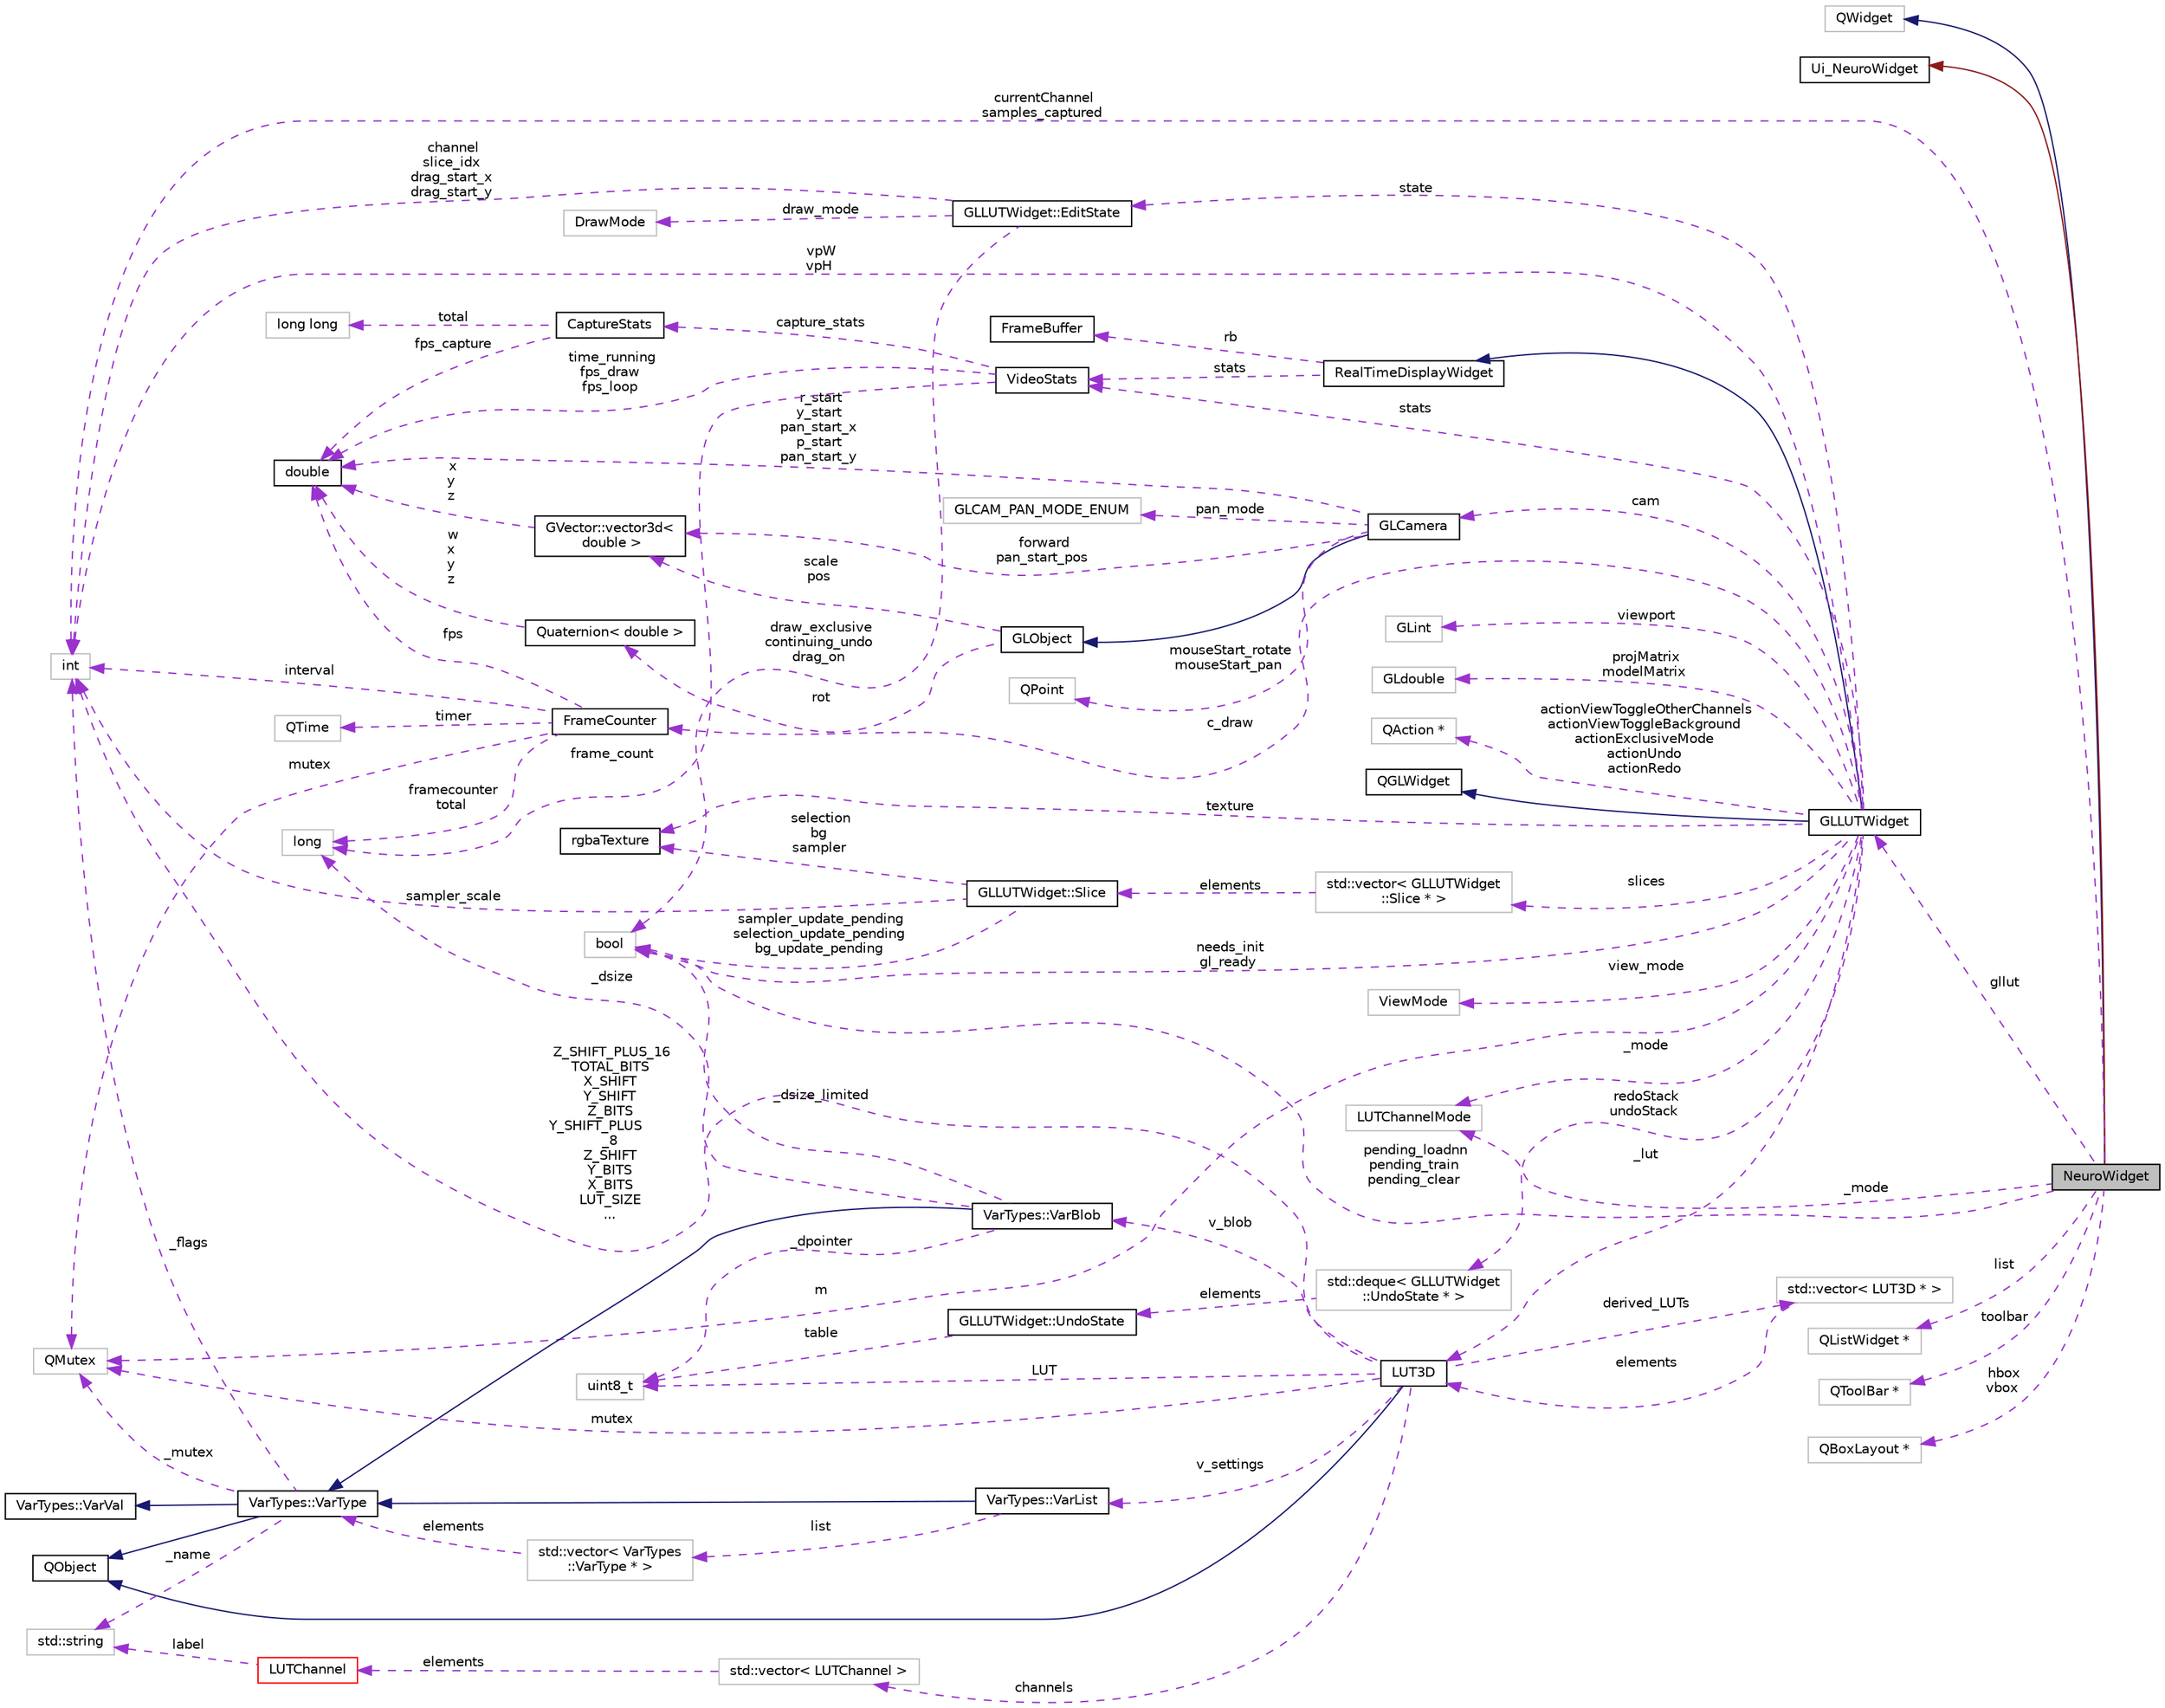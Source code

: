 digraph "NeuroWidget"
{
 // INTERACTIVE_SVG=YES
  edge [fontname="Helvetica",fontsize="10",labelfontname="Helvetica",labelfontsize="10"];
  node [fontname="Helvetica",fontsize="10",shape=record];
  rankdir="LR";
  Node1 [label="NeuroWidget",height=0.2,width=0.4,color="black", fillcolor="grey75", style="filled", fontcolor="black"];
  Node2 -> Node1 [dir="back",color="midnightblue",fontsize="10",style="solid",fontname="Helvetica"];
  Node2 [label="QWidget",height=0.2,width=0.4,color="grey75", fillcolor="white", style="filled"];
  Node3 -> Node1 [dir="back",color="firebrick4",fontsize="10",style="solid",fontname="Helvetica"];
  Node3 [label="Ui_NeuroWidget",height=0.2,width=0.4,color="black", fillcolor="white", style="filled",URL="$dc/dea/class_ui___neuro_widget.html"];
  Node4 -> Node1 [dir="back",color="darkorchid3",fontsize="10",style="dashed",label=" gllut" ,fontname="Helvetica"];
  Node4 [label="GLLUTWidget",height=0.2,width=0.4,color="black", fillcolor="white", style="filled",URL="$db/dc5/class_g_l_l_u_t_widget.html",tooltip="An OpenGL-based editor for 3D Color LUTs of type LUT3D. "];
  Node5 -> Node4 [dir="back",color="midnightblue",fontsize="10",style="solid",fontname="Helvetica"];
  Node5 [label="QGLWidget",height=0.2,width=0.4,color="black", fillcolor="white", style="filled",URL="$db/d46/class_q_g_l_widget.html"];
  Node6 -> Node4 [dir="back",color="midnightblue",fontsize="10",style="solid",fontname="Helvetica"];
  Node6 [label="RealTimeDisplayWidget",height=0.2,width=0.4,color="black", fillcolor="white", style="filled",URL="$d9/dd2/class_real_time_display_widget.html",tooltip="A base-class for all visualization-related display-widgets. "];
  Node7 -> Node6 [dir="back",color="darkorchid3",fontsize="10",style="dashed",label=" rb" ,fontname="Helvetica"];
  Node7 [label="FrameBuffer",height=0.2,width=0.4,color="black", fillcolor="white", style="filled",URL="$d8/d23/class_frame_buffer.html",tooltip="A RingBuffer consisting of items of type FrameData. "];
  Node8 -> Node6 [dir="back",color="darkorchid3",fontsize="10",style="dashed",label=" stats" ,fontname="Helvetica"];
  Node8 [label="VideoStats",height=0.2,width=0.4,color="black", fillcolor="white", style="filled",URL="$d7/d91/class_video_stats.html",tooltip="A class for storing video display statistics. "];
  Node9 -> Node8 [dir="back",color="darkorchid3",fontsize="10",style="dashed",label=" time_running\nfps_draw\nfps_loop" ,fontname="Helvetica"];
  Node9 [label="double",height=0.2,width=0.4,color="black", fillcolor="white", style="filled",URL="$df/de6/classdouble.html"];
  Node10 -> Node8 [dir="back",color="darkorchid3",fontsize="10",style="dashed",label=" frame_count" ,fontname="Helvetica"];
  Node10 [label="long",height=0.2,width=0.4,color="grey75", fillcolor="white", style="filled"];
  Node11 -> Node8 [dir="back",color="darkorchid3",fontsize="10",style="dashed",label=" capture_stats" ,fontname="Helvetica"];
  Node11 [label="CaptureStats",height=0.2,width=0.4,color="black", fillcolor="white", style="filled",URL="$dc/d3f/class_capture_stats.html",tooltip="A class for storing capture statistics. "];
  Node9 -> Node11 [dir="back",color="darkorchid3",fontsize="10",style="dashed",label=" fps_capture" ,fontname="Helvetica"];
  Node12 -> Node11 [dir="back",color="darkorchid3",fontsize="10",style="dashed",label=" total" ,fontname="Helvetica"];
  Node12 [label="long long",height=0.2,width=0.4,color="grey75", fillcolor="white", style="filled"];
  Node13 -> Node4 [dir="back",color="darkorchid3",fontsize="10",style="dashed",label=" c_draw" ,fontname="Helvetica"];
  Node13 [label="FrameCounter",height=0.2,width=0.4,color="black", fillcolor="white", style="filled",URL="$db/ded/class_frame_counter.html",tooltip="A class for frame counting and frame-rate measurements. "];
  Node9 -> Node13 [dir="back",color="darkorchid3",fontsize="10",style="dashed",label=" fps" ,fontname="Helvetica"];
  Node14 -> Node13 [dir="back",color="darkorchid3",fontsize="10",style="dashed",label=" timer" ,fontname="Helvetica"];
  Node14 [label="QTime",height=0.2,width=0.4,color="grey75", fillcolor="white", style="filled"];
  Node15 -> Node13 [dir="back",color="darkorchid3",fontsize="10",style="dashed",label=" interval" ,fontname="Helvetica"];
  Node15 [label="int",height=0.2,width=0.4,color="grey75", fillcolor="white", style="filled"];
  Node10 -> Node13 [dir="back",color="darkorchid3",fontsize="10",style="dashed",label=" framecounter\ntotal" ,fontname="Helvetica"];
  Node16 -> Node13 [dir="back",color="darkorchid3",fontsize="10",style="dashed",label=" mutex" ,fontname="Helvetica"];
  Node16 [label="QMutex",height=0.2,width=0.4,color="grey75", fillcolor="white", style="filled"];
  Node17 -> Node4 [dir="back",color="darkorchid3",fontsize="10",style="dashed",label=" cam" ,fontname="Helvetica"];
  Node17 [label="GLCamera",height=0.2,width=0.4,color="black", fillcolor="white", style="filled",URL="$da/d43/class_g_l_camera.html",tooltip="An OpenGL camera class. "];
  Node18 -> Node17 [dir="back",color="midnightblue",fontsize="10",style="solid",fontname="Helvetica"];
  Node18 [label="GLObject",height=0.2,width=0.4,color="black", fillcolor="white", style="filled",URL="$d8/db9/class_g_l_object.html",tooltip="A baseclass for all GL scene-objects it carries full 3d pose information (position, rotation) and scaling in object-aligned coordinate space. "];
  Node19 -> Node18 [dir="back",color="darkorchid3",fontsize="10",style="dashed",label=" rot" ,fontname="Helvetica"];
  Node19 [label="Quaternion\< double \>",height=0.2,width=0.4,color="black", fillcolor="white", style="filled",URL="$dc/de3/class_quaternion.html"];
  Node9 -> Node19 [dir="back",color="darkorchid3",fontsize="10",style="dashed",label=" w\nx\ny\nz" ,fontname="Helvetica"];
  Node20 -> Node18 [dir="back",color="darkorchid3",fontsize="10",style="dashed",label=" scale\npos" ,fontname="Helvetica"];
  Node20 [label="GVector::vector3d\<\l double \>",height=0.2,width=0.4,color="black", fillcolor="white", style="filled",URL="$d7/db8/class_g_vector_1_1vector3d.html"];
  Node9 -> Node20 [dir="back",color="darkorchid3",fontsize="10",style="dashed",label=" x\ny\nz" ,fontname="Helvetica"];
  Node9 -> Node17 [dir="back",color="darkorchid3",fontsize="10",style="dashed",label=" r_start\ny_start\npan_start_x\np_start\npan_start_y" ,fontname="Helvetica"];
  Node21 -> Node17 [dir="back",color="darkorchid3",fontsize="10",style="dashed",label=" pan_mode" ,fontname="Helvetica"];
  Node21 [label="GLCAM_PAN_MODE_ENUM",height=0.2,width=0.4,color="grey75", fillcolor="white", style="filled"];
  Node22 -> Node17 [dir="back",color="darkorchid3",fontsize="10",style="dashed",label=" mouseStart_rotate\nmouseStart_pan" ,fontname="Helvetica"];
  Node22 [label="QPoint",height=0.2,width=0.4,color="grey75", fillcolor="white", style="filled"];
  Node20 -> Node17 [dir="back",color="darkorchid3",fontsize="10",style="dashed",label=" forward\npan_start_pos" ,fontname="Helvetica"];
  Node23 -> Node4 [dir="back",color="darkorchid3",fontsize="10",style="dashed",label=" viewport" ,fontname="Helvetica"];
  Node23 [label="GLint",height=0.2,width=0.4,color="grey75", fillcolor="white", style="filled"];
  Node24 -> Node4 [dir="back",color="darkorchid3",fontsize="10",style="dashed",label=" _mode" ,fontname="Helvetica"];
  Node24 [label="LUTChannelMode",height=0.2,width=0.4,color="grey75", fillcolor="white", style="filled"];
  Node25 -> Node4 [dir="back",color="darkorchid3",fontsize="10",style="dashed",label=" state" ,fontname="Helvetica"];
  Node25 [label="GLLUTWidget::EditState",height=0.2,width=0.4,color="black", fillcolor="white", style="filled",URL="$d5/d4f/class_g_l_l_u_t_widget_1_1_edit_state.html"];
  Node15 -> Node25 [dir="back",color="darkorchid3",fontsize="10",style="dashed",label=" channel\nslice_idx\ndrag_start_x\ndrag_start_y" ,fontname="Helvetica"];
  Node26 -> Node25 [dir="back",color="darkorchid3",fontsize="10",style="dashed",label=" draw_exclusive\ncontinuing_undo\ndrag_on" ,fontname="Helvetica"];
  Node26 [label="bool",height=0.2,width=0.4,color="grey75", fillcolor="white", style="filled"];
  Node27 -> Node25 [dir="back",color="darkorchid3",fontsize="10",style="dashed",label=" draw_mode" ,fontname="Helvetica"];
  Node27 [label="DrawMode",height=0.2,width=0.4,color="grey75", fillcolor="white", style="filled"];
  Node28 -> Node4 [dir="back",color="darkorchid3",fontsize="10",style="dashed",label=" _lut" ,fontname="Helvetica"];
  Node28 [label="LUT3D",height=0.2,width=0.4,color="black", fillcolor="white", style="filled",URL="$d7/d15/class_l_u_t3_d.html",tooltip="A general 3D LUT class, allowing fast bit-wise lookup. "];
  Node29 -> Node28 [dir="back",color="midnightblue",fontsize="10",style="solid",fontname="Helvetica"];
  Node29 [label="QObject",height=0.2,width=0.4,color="black", fillcolor="white", style="filled",URL="$dc/d4f/class_q_object.html"];
  Node30 -> Node28 [dir="back",color="darkorchid3",fontsize="10",style="dashed",label=" v_settings" ,fontname="Helvetica"];
  Node30 [label="VarTypes::VarList",height=0.2,width=0.4,color="black", fillcolor="white", style="filled",URL="$d1/d74/class_var_types_1_1_var_list.html",tooltip="This is the list type of the VarTypes system. "];
  Node31 -> Node30 [dir="back",color="midnightblue",fontsize="10",style="solid",fontname="Helvetica"];
  Node31 [label="VarTypes::VarType",height=0.2,width=0.4,color="black", fillcolor="white", style="filled",URL="$d4/d59/class_var_types_1_1_var_type.html",tooltip="The base class of the VarTypes system. "];
  Node29 -> Node31 [dir="back",color="midnightblue",fontsize="10",style="solid",fontname="Helvetica"];
  Node32 -> Node31 [dir="back",color="midnightblue",fontsize="10",style="solid",fontname="Helvetica"];
  Node32 [label="VarTypes::VarVal",height=0.2,width=0.4,color="black", fillcolor="white", style="filled",URL="$d6/de8/class_var_types_1_1_var_val.html"];
  Node15 -> Node31 [dir="back",color="darkorchid3",fontsize="10",style="dashed",label=" _flags" ,fontname="Helvetica"];
  Node33 -> Node31 [dir="back",color="darkorchid3",fontsize="10",style="dashed",label=" _name" ,fontname="Helvetica"];
  Node33 [label="std::string",height=0.2,width=0.4,color="grey75", fillcolor="white", style="filled",tooltip="STL class. "];
  Node16 -> Node31 [dir="back",color="darkorchid3",fontsize="10",style="dashed",label=" _mutex" ,fontname="Helvetica"];
  Node34 -> Node30 [dir="back",color="darkorchid3",fontsize="10",style="dashed",label=" list" ,fontname="Helvetica"];
  Node34 [label="std::vector\< VarTypes\l::VarType * \>",height=0.2,width=0.4,color="grey75", fillcolor="white", style="filled"];
  Node31 -> Node34 [dir="back",color="darkorchid3",fontsize="10",style="dashed",label=" elements" ,fontname="Helvetica"];
  Node35 -> Node28 [dir="back",color="darkorchid3",fontsize="10",style="dashed",label=" derived_LUTs" ,fontname="Helvetica"];
  Node35 [label="std::vector\< LUT3D * \>",height=0.2,width=0.4,color="grey75", fillcolor="white", style="filled"];
  Node28 -> Node35 [dir="back",color="darkorchid3",fontsize="10",style="dashed",label=" elements" ,fontname="Helvetica"];
  Node36 -> Node28 [dir="back",color="darkorchid3",fontsize="10",style="dashed",label=" v_blob" ,fontname="Helvetica"];
  Node36 [label="VarTypes::VarBlob",height=0.2,width=0.4,color="black", fillcolor="white", style="filled",URL="$d3/dac/class_var_types_1_1_var_blob.html",tooltip="A Vartype for storing binary data. "];
  Node31 -> Node36 [dir="back",color="midnightblue",fontsize="10",style="solid",fontname="Helvetica"];
  Node26 -> Node36 [dir="back",color="darkorchid3",fontsize="10",style="dashed",label=" _dsize_limited" ,fontname="Helvetica"];
  Node37 -> Node36 [dir="back",color="darkorchid3",fontsize="10",style="dashed",label=" _dpointer" ,fontname="Helvetica"];
  Node37 [label="uint8_t",height=0.2,width=0.4,color="grey75", fillcolor="white", style="filled"];
  Node10 -> Node36 [dir="back",color="darkorchid3",fontsize="10",style="dashed",label=" _dsize" ,fontname="Helvetica"];
  Node15 -> Node28 [dir="back",color="darkorchid3",fontsize="10",style="dashed",label=" Z_SHIFT_PLUS_16\nTOTAL_BITS\nX_SHIFT\nY_SHIFT\nZ_BITS\nY_SHIFT_PLUS\l_8\nZ_SHIFT\nY_BITS\nX_BITS\nLUT_SIZE\n..." ,fontname="Helvetica"];
  Node37 -> Node28 [dir="back",color="darkorchid3",fontsize="10",style="dashed",label=" LUT" ,fontname="Helvetica"];
  Node16 -> Node28 [dir="back",color="darkorchid3",fontsize="10",style="dashed",label=" mutex" ,fontname="Helvetica"];
  Node38 -> Node28 [dir="back",color="darkorchid3",fontsize="10",style="dashed",label=" channels" ,fontname="Helvetica"];
  Node38 [label="std::vector\< LUTChannel \>",height=0.2,width=0.4,color="grey75", fillcolor="white", style="filled"];
  Node39 -> Node38 [dir="back",color="darkorchid3",fontsize="10",style="dashed",label=" elements" ,fontname="Helvetica"];
  Node39 [label="LUTChannel",height=0.2,width=0.4,color="red", fillcolor="white", style="filled",URL="$d3/d66/class_l_u_t_channel.html",tooltip="A text and color-label for a channel used in the LUT3D class. "];
  Node33 -> Node39 [dir="back",color="darkorchid3",fontsize="10",style="dashed",label=" label" ,fontname="Helvetica"];
  Node40 -> Node4 [dir="back",color="darkorchid3",fontsize="10",style="dashed",label=" projMatrix\nmodelMatrix" ,fontname="Helvetica"];
  Node40 [label="GLdouble",height=0.2,width=0.4,color="grey75", fillcolor="white", style="filled"];
  Node41 -> Node4 [dir="back",color="darkorchid3",fontsize="10",style="dashed",label=" actionViewToggleOtherChannels\nactionViewToggleBackground\nactionExclusiveMode\nactionUndo\nactionRedo" ,fontname="Helvetica"];
  Node41 [label="QAction *",height=0.2,width=0.4,color="grey75", fillcolor="white", style="filled"];
  Node8 -> Node4 [dir="back",color="darkorchid3",fontsize="10",style="dashed",label=" stats" ,fontname="Helvetica"];
  Node15 -> Node4 [dir="back",color="darkorchid3",fontsize="10",style="dashed",label=" vpW\nvpH" ,fontname="Helvetica"];
  Node26 -> Node4 [dir="back",color="darkorchid3",fontsize="10",style="dashed",label=" needs_init\ngl_ready" ,fontname="Helvetica"];
  Node42 -> Node4 [dir="back",color="darkorchid3",fontsize="10",style="dashed",label=" view_mode" ,fontname="Helvetica"];
  Node42 [label="ViewMode",height=0.2,width=0.4,color="grey75", fillcolor="white", style="filled"];
  Node43 -> Node4 [dir="back",color="darkorchid3",fontsize="10",style="dashed",label=" slices" ,fontname="Helvetica"];
  Node43 [label="std::vector\< GLLUTWidget\l::Slice * \>",height=0.2,width=0.4,color="grey75", fillcolor="white", style="filled"];
  Node44 -> Node43 [dir="back",color="darkorchid3",fontsize="10",style="dashed",label=" elements" ,fontname="Helvetica"];
  Node44 [label="GLLUTWidget::Slice",height=0.2,width=0.4,color="black", fillcolor="white", style="filled",URL="$d6/d25/class_g_l_l_u_t_widget_1_1_slice.html"];
  Node15 -> Node44 [dir="back",color="darkorchid3",fontsize="10",style="dashed",label=" sampler_scale" ,fontname="Helvetica"];
  Node26 -> Node44 [dir="back",color="darkorchid3",fontsize="10",style="dashed",label=" sampler_update_pending\nselection_update_pending\nbg_update_pending" ,fontname="Helvetica"];
  Node45 -> Node44 [dir="back",color="darkorchid3",fontsize="10",style="dashed",label=" selection\nbg\nsampler" ,fontname="Helvetica"];
  Node45 [label="rgbaTexture",height=0.2,width=0.4,color="black", fillcolor="white", style="filled",URL="$d4/ddc/classrgba_texture.html",tooltip="an instantiation of the glTexture class using rgbaImage "];
  Node45 -> Node4 [dir="back",color="darkorchid3",fontsize="10",style="dashed",label=" texture" ,fontname="Helvetica"];
  Node16 -> Node4 [dir="back",color="darkorchid3",fontsize="10",style="dashed",label=" m" ,fontname="Helvetica"];
  Node46 -> Node4 [dir="back",color="darkorchid3",fontsize="10",style="dashed",label=" redoStack\nundoStack" ,fontname="Helvetica"];
  Node46 [label="std::deque\< GLLUTWidget\l::UndoState * \>",height=0.2,width=0.4,color="grey75", fillcolor="white", style="filled"];
  Node47 -> Node46 [dir="back",color="darkorchid3",fontsize="10",style="dashed",label=" elements" ,fontname="Helvetica"];
  Node47 [label="GLLUTWidget::UndoState",height=0.2,width=0.4,color="black", fillcolor="white", style="filled",URL="$d7/d14/class_g_l_l_u_t_widget_1_1_undo_state.html"];
  Node37 -> Node47 [dir="back",color="darkorchid3",fontsize="10",style="dashed",label=" table" ,fontname="Helvetica"];
  Node24 -> Node1 [dir="back",color="darkorchid3",fontsize="10",style="dashed",label=" _mode" ,fontname="Helvetica"];
  Node48 -> Node1 [dir="back",color="darkorchid3",fontsize="10",style="dashed",label=" list" ,fontname="Helvetica"];
  Node48 [label="QListWidget *",height=0.2,width=0.4,color="grey75", fillcolor="white", style="filled"];
  Node15 -> Node1 [dir="back",color="darkorchid3",fontsize="10",style="dashed",label=" currentChannel\nsamples_captured" ,fontname="Helvetica"];
  Node49 -> Node1 [dir="back",color="darkorchid3",fontsize="10",style="dashed",label=" toolbar" ,fontname="Helvetica"];
  Node49 [label="QToolBar *",height=0.2,width=0.4,color="grey75", fillcolor="white", style="filled"];
  Node26 -> Node1 [dir="back",color="darkorchid3",fontsize="10",style="dashed",label=" pending_loadnn\npending_train\npending_clear" ,fontname="Helvetica"];
  Node50 -> Node1 [dir="back",color="darkorchid3",fontsize="10",style="dashed",label=" hbox\nvbox" ,fontname="Helvetica"];
  Node50 [label="QBoxLayout *",height=0.2,width=0.4,color="grey75", fillcolor="white", style="filled"];
}
